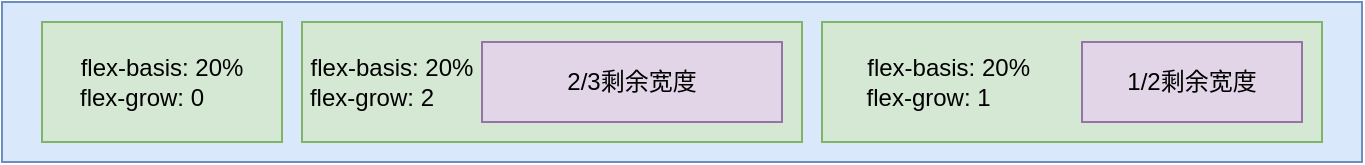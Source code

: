 <mxfile version="20.8.16" type="device"><diagram name="第 1 页" id="Gt7J4jm2jhYhhEMN3sdU"><mxGraphModel dx="954" dy="593" grid="1" gridSize="10" guides="1" tooltips="1" connect="1" arrows="1" fold="1" page="1" pageScale="1" pageWidth="827" pageHeight="1169" math="0" shadow="0"><root><mxCell id="0"/><mxCell id="1" parent="0"/><mxCell id="HVNQJZc6YPt6LZDbsbrl-1" value="" style="rounded=0;whiteSpace=wrap;html=1;fillColor=#dae8fc;strokeColor=#6c8ebf;" vertex="1" parent="1"><mxGeometry x="120" y="40" width="680" height="80" as="geometry"/></mxCell><mxCell id="HVNQJZc6YPt6LZDbsbrl-3" value="flex-basis: 20%&lt;br&gt;flex-grow: 0&amp;nbsp; &amp;nbsp; &amp;nbsp;&amp;nbsp;" style="rounded=0;whiteSpace=wrap;html=1;fillColor=#d5e8d4;strokeColor=#82b366;" vertex="1" parent="1"><mxGeometry x="140" y="50" width="120" height="60" as="geometry"/></mxCell><mxCell id="HVNQJZc6YPt6LZDbsbrl-4" value="flex-basis: 20%&amp;nbsp; &amp;nbsp; &amp;nbsp; &amp;nbsp; &amp;nbsp; &amp;nbsp; &amp;nbsp; &amp;nbsp; &amp;nbsp; &amp;nbsp; &amp;nbsp; &amp;nbsp; &amp;nbsp; &amp;nbsp; &amp;nbsp; &amp;nbsp; &amp;nbsp; &amp;nbsp; &amp;nbsp; &amp;nbsp; &amp;nbsp; &amp;nbsp; &amp;nbsp; &amp;nbsp;&amp;nbsp;&lt;br&gt;flex-grow: 2&amp;nbsp; &amp;nbsp; &amp;nbsp; &amp;nbsp; &amp;nbsp; &amp;nbsp; &amp;nbsp; &amp;nbsp; &amp;nbsp; &amp;nbsp; &amp;nbsp; &amp;nbsp; &amp;nbsp; &amp;nbsp; &amp;nbsp; &amp;nbsp; &amp;nbsp; &amp;nbsp; &amp;nbsp; &amp;nbsp; &amp;nbsp; &amp;nbsp; &amp;nbsp; &amp;nbsp; &amp;nbsp; &amp;nbsp; &amp;nbsp;&amp;nbsp;" style="rounded=0;whiteSpace=wrap;html=1;fillColor=#d5e8d4;strokeColor=#82b366;" vertex="1" parent="1"><mxGeometry x="270" y="50" width="250" height="60" as="geometry"/></mxCell><mxCell id="HVNQJZc6YPt6LZDbsbrl-5" value="2/3剩余宽度" style="rounded=0;whiteSpace=wrap;html=1;fillColor=#e1d5e7;strokeColor=#9673a6;" vertex="1" parent="1"><mxGeometry x="360" y="60" width="150" height="40" as="geometry"/></mxCell><mxCell id="HVNQJZc6YPt6LZDbsbrl-8" value="flex-basis: 20%&amp;nbsp; &amp;nbsp; &amp;nbsp; &amp;nbsp; &amp;nbsp; &amp;nbsp; &amp;nbsp; &amp;nbsp; &amp;nbsp; &amp;nbsp; &amp;nbsp; &amp;nbsp; &amp;nbsp; &amp;nbsp; &amp;nbsp; &amp;nbsp; &amp;nbsp; &amp;nbsp; &amp;nbsp;&lt;br&gt;flex-grow: 1&amp;nbsp; &amp;nbsp; &amp;nbsp; &amp;nbsp; &amp;nbsp; &amp;nbsp; &amp;nbsp; &amp;nbsp; &amp;nbsp; &amp;nbsp; &amp;nbsp; &amp;nbsp; &amp;nbsp; &amp;nbsp; &amp;nbsp; &amp;nbsp; &amp;nbsp; &amp;nbsp; &amp;nbsp; &amp;nbsp; &amp;nbsp; &amp;nbsp;" style="rounded=0;whiteSpace=wrap;html=1;fillColor=#d5e8d4;strokeColor=#82b366;" vertex="1" parent="1"><mxGeometry x="530" y="50" width="250" height="60" as="geometry"/></mxCell><mxCell id="HVNQJZc6YPt6LZDbsbrl-9" value="1/2剩余宽度" style="rounded=0;whiteSpace=wrap;html=1;fillColor=#e1d5e7;strokeColor=#9673a6;" vertex="1" parent="1"><mxGeometry x="660" y="60" width="110" height="40" as="geometry"/></mxCell></root></mxGraphModel></diagram></mxfile>